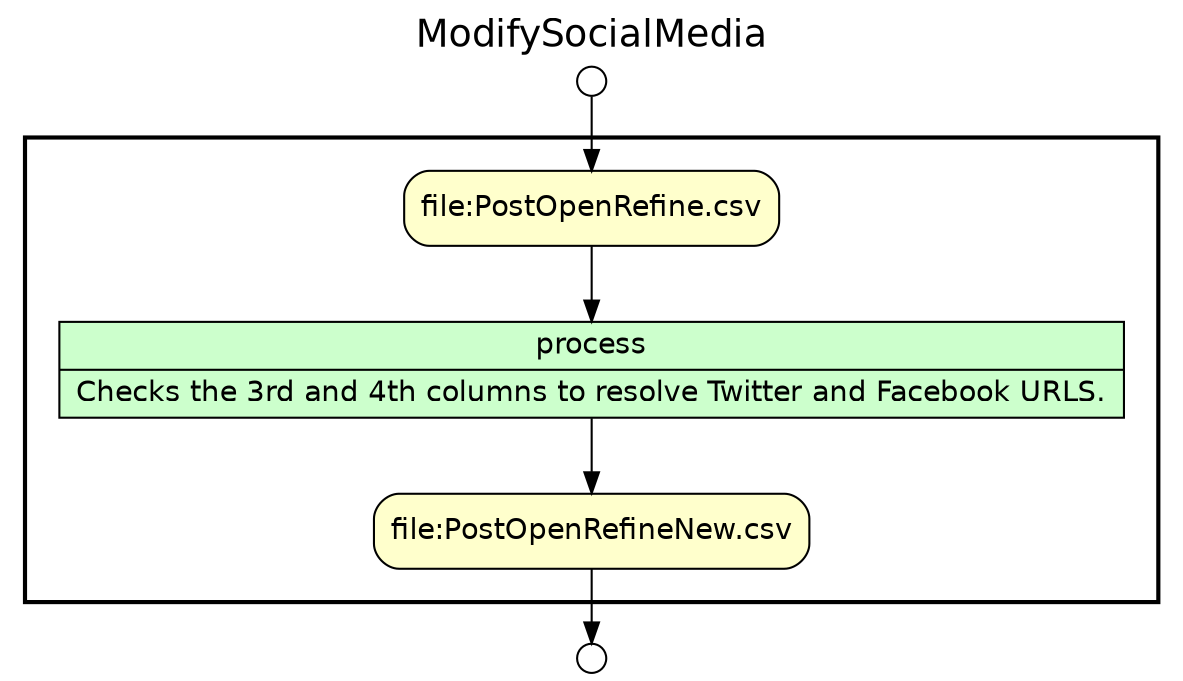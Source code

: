 
/* Start of top-level graph */
digraph Workflow {
rankdir=TB

/* Title for graph */
fontname=Helvetica; fontsize=18; labelloc=t
label=ModifySocialMedia

/* Start of double cluster for drawing box around nodes in workflow */
subgraph cluster_workflow_box_outer { label=""; color=black; penwidth=2
subgraph cluster_workflow_box_inner { label=""; penwidth=0

/* Style for nodes representing atomic programs in workflow */
node[shape=box style=filled fillcolor="#CCFFCC" peripheries=1 fontname=Helvetica]

/* Nodes representing atomic programs in workflow */
process [shape=record rankdir=LR label="{<f0> process |<f1> Checks the 3rd and 4th columns to resolve Twitter and Facebook URLS.}"];

/* Style for nodes representing non-parameter data channels in workflow */
node[shape=box style="rounded,filled" fillcolor="#FFFFCC" peripheries=1 fontname=Helvetica]

/* Nodes for non-parameter data channels in workflow */
"file:PostOpenRefineNew.csv"
"file:PostOpenRefine.csv"

/* Style for nodes representing parameter channels in workflow */
node[shape=box style="rounded,filled" fillcolor="#FCFCFC" peripheries=1 fontname=Helvetica]

/* Nodes representing parameter channels in workflow */

/* Edges representing connections between programs and channels */
process -> "file:PostOpenRefineNew.csv"
"file:PostOpenRefine.csv" -> process

/* End of double cluster for drawing box around nodes in workflow */
}}

/* Style for nodes representing workflow input ports */
node[shape=circle style="rounded,filled" fillcolor="#FFFFFF" peripheries=1 fontname=Helvetica width=0.2]

/* Nodes representing workflow input ports */
"file:PostOpenRefine.csv_input_port" [label=""]

/* Style for nodes representing workflow output ports */
node[shape=circle style="rounded,filled" fillcolor="#FFFFFF" peripheries=1 fontname=Helvetica width=0.2]

/* Nodes representing workflow output ports */
"file:PostOpenRefineNew.csv_output_port" [label=""]

/* Edges from input ports to channels */
"file:PostOpenRefine.csv_input_port" -> "file:PostOpenRefine.csv"

/* Edges from channels to output ports */
"file:PostOpenRefineNew.csv" -> "file:PostOpenRefineNew.csv_output_port"

/* End of top-level graph */
}

